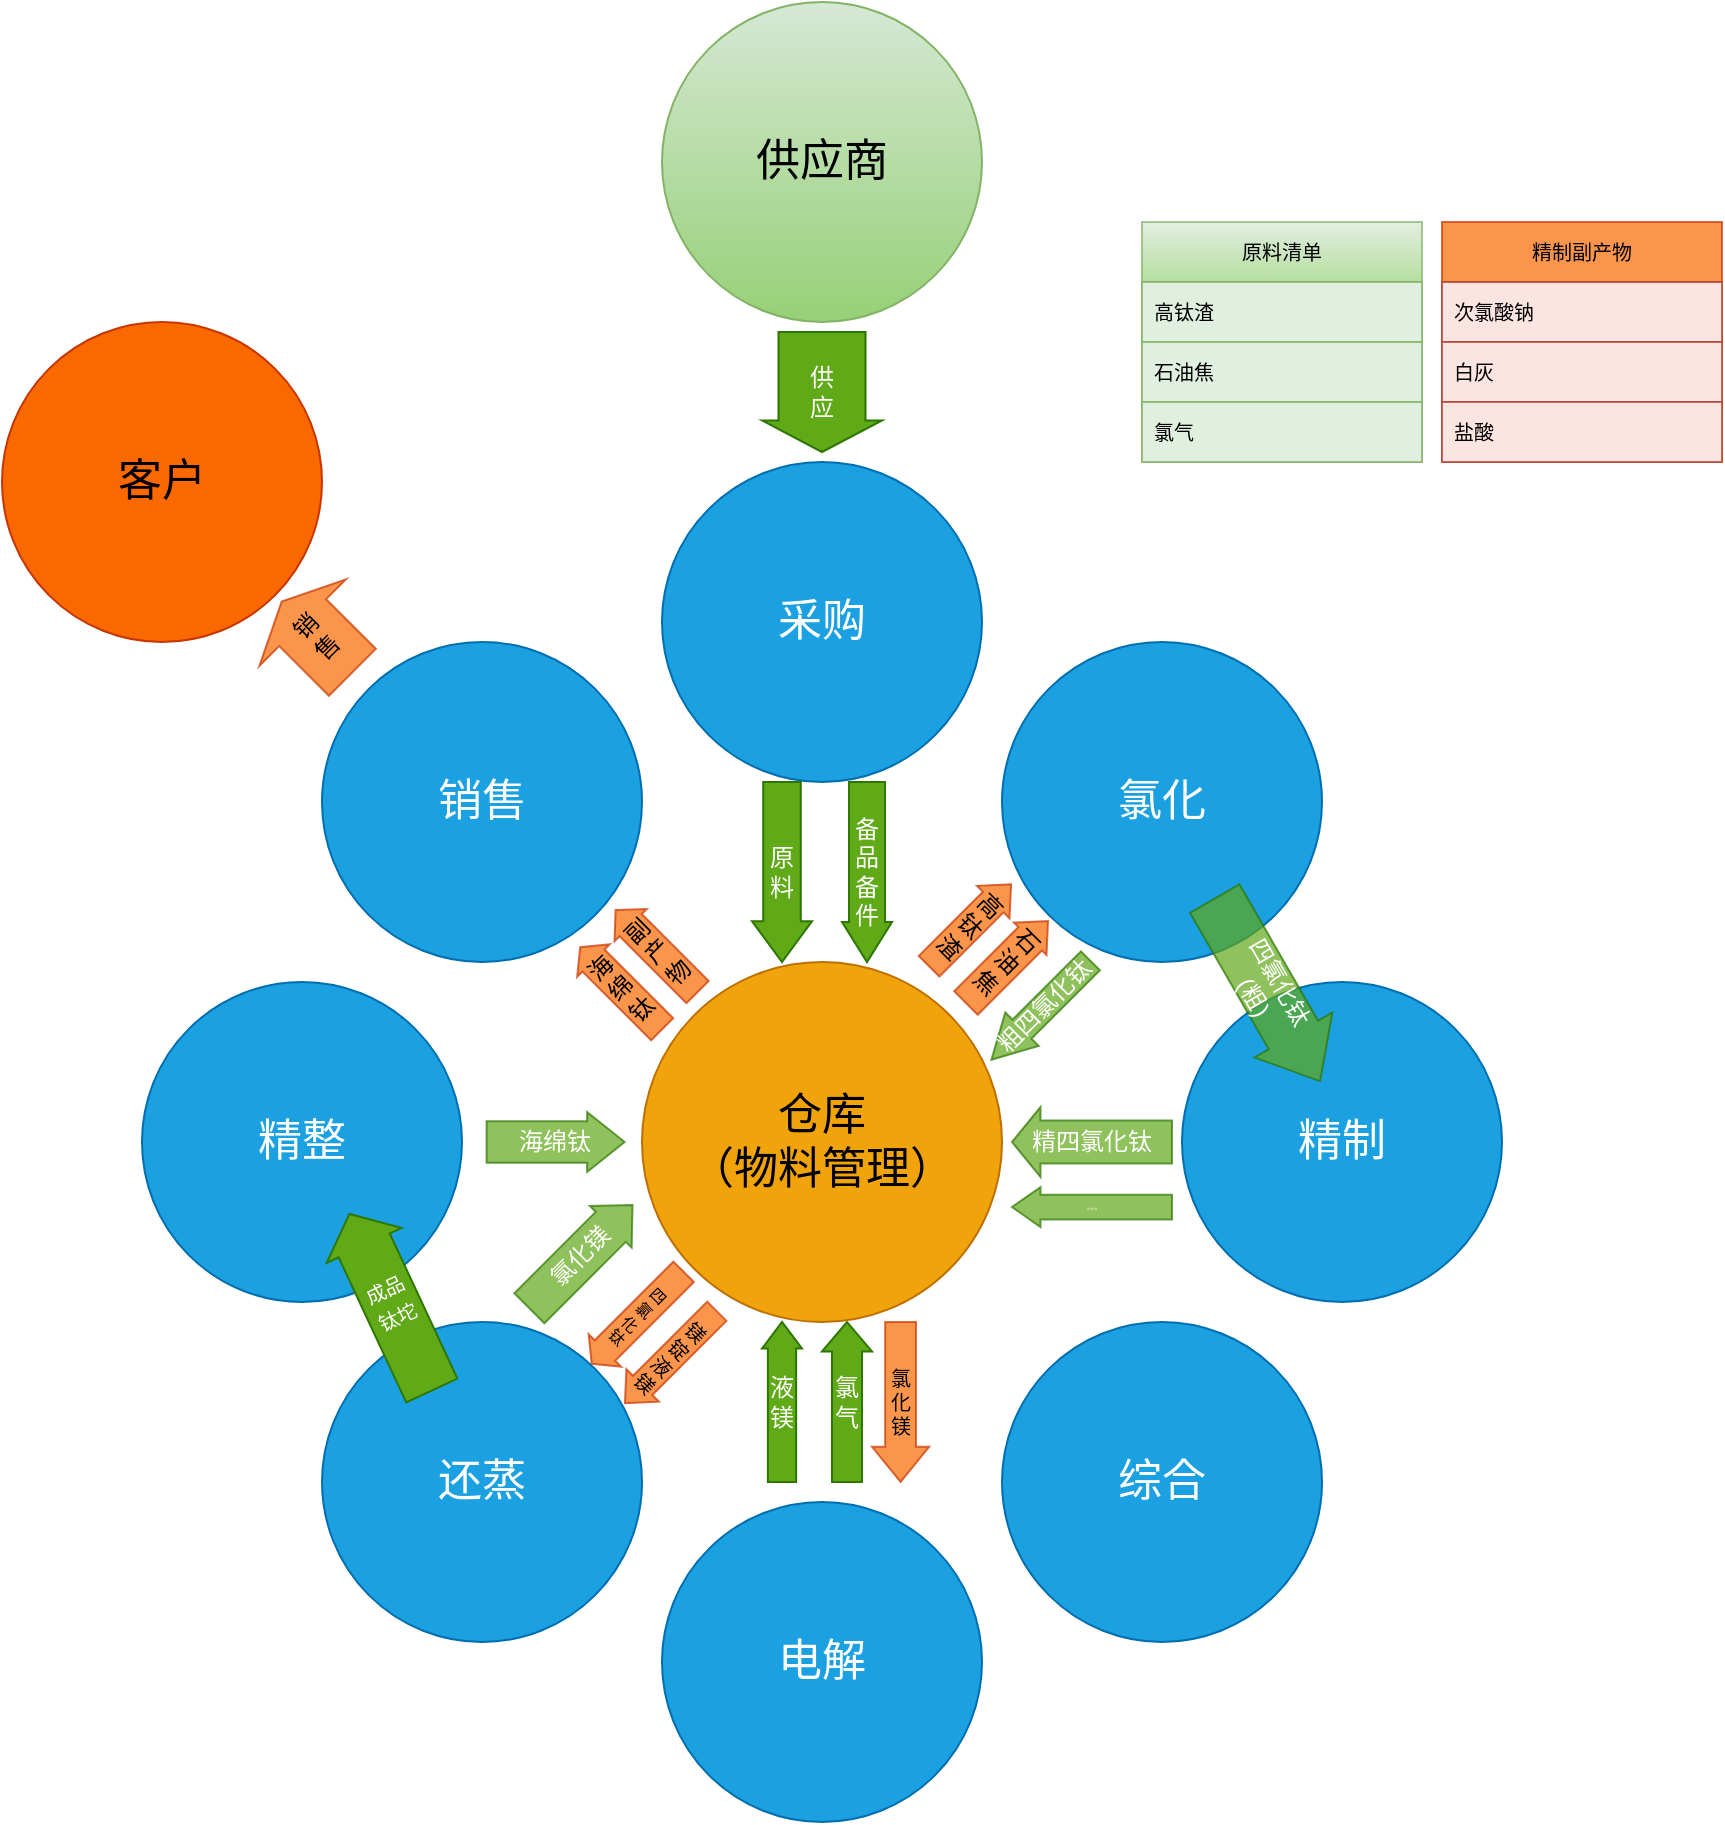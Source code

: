<mxfile version="16.2.2" type="github">
  <diagram name="Page-1" id="dd472eb7-4b8b-5cd9-a60b-b15522922e76">
    <mxGraphModel dx="2848" dy="1496" grid="1" gridSize="10" guides="1" tooltips="1" connect="1" arrows="1" fold="1" page="1" pageScale="1" pageWidth="1100" pageHeight="850" background="none" math="0" shadow="0">
      <root>
        <mxCell id="0" />
        <mxCell id="1" parent="0" />
        <mxCell id="374e34682ed331ee-1" value="仓库&lt;br&gt;（物料管理）" style="ellipse;whiteSpace=wrap;html=1;rounded=0;shadow=0;dashed=0;comic=0;fontFamily=Verdana;fontSize=22;fillColor=#f0a30a;strokeColor=#BD7000;fontColor=#000000;" parent="1" vertex="1">
          <mxGeometry x="440" y="290" width="180" height="180" as="geometry" />
        </mxCell>
        <mxCell id="45236fa5f4b8e91a-1" value="采购" style="ellipse;whiteSpace=wrap;html=1;rounded=0;shadow=0;dashed=0;comic=0;fontFamily=Verdana;fontSize=22;fontColor=#ffffff;fillColor=#1ba1e2;strokeColor=#006EAF;" parent="1" vertex="1">
          <mxGeometry x="450" y="40" width="160" height="160" as="geometry" />
        </mxCell>
        <mxCell id="45236fa5f4b8e91a-2" value="电解" style="ellipse;whiteSpace=wrap;html=1;rounded=0;shadow=0;dashed=0;comic=0;fontFamily=Verdana;fontSize=22;fontColor=#ffffff;fillColor=#1ba1e2;strokeColor=#006EAF;" parent="1" vertex="1">
          <mxGeometry x="450" y="560" width="160" height="160" as="geometry" />
        </mxCell>
        <mxCell id="45236fa5f4b8e91a-3" value="精制" style="ellipse;whiteSpace=wrap;html=1;rounded=0;shadow=0;dashed=0;comic=0;fontFamily=Verdana;fontSize=22;fontColor=#ffffff;fillColor=#1ba1e2;strokeColor=#006EAF;" parent="1" vertex="1">
          <mxGeometry x="710" y="300" width="160" height="160" as="geometry" />
        </mxCell>
        <mxCell id="45236fa5f4b8e91a-4" value="精整" style="ellipse;whiteSpace=wrap;html=1;rounded=0;shadow=0;dashed=0;comic=0;fontFamily=Verdana;fontSize=22;fontColor=#ffffff;fillColor=#1ba1e2;strokeColor=#006EAF;" parent="1" vertex="1">
          <mxGeometry x="190" y="300" width="160" height="160" as="geometry" />
        </mxCell>
        <mxCell id="45236fa5f4b8e91a-5" value="销售" style="ellipse;whiteSpace=wrap;html=1;rounded=0;shadow=0;dashed=0;comic=0;fontFamily=Verdana;fontSize=22;fontColor=#ffffff;fillColor=#1ba1e2;strokeColor=#006EAF;" parent="1" vertex="1">
          <mxGeometry x="280" y="130" width="160" height="160" as="geometry" />
        </mxCell>
        <mxCell id="45236fa5f4b8e91a-6" value="氯化" style="ellipse;whiteSpace=wrap;html=1;rounded=0;shadow=0;dashed=0;comic=0;fontFamily=Verdana;fontSize=22;fontColor=#ffffff;fillColor=#1ba1e2;strokeColor=#006EAF;" parent="1" vertex="1">
          <mxGeometry x="620" y="130" width="160" height="160" as="geometry" />
        </mxCell>
        <mxCell id="45236fa5f4b8e91a-7" value="综合" style="ellipse;whiteSpace=wrap;html=1;rounded=0;shadow=0;dashed=0;comic=0;fontFamily=Verdana;fontSize=22;fontColor=#ffffff;fillColor=#1ba1e2;strokeColor=#006EAF;" parent="1" vertex="1">
          <mxGeometry x="620" y="470" width="160" height="160" as="geometry" />
        </mxCell>
        <mxCell id="45236fa5f4b8e91a-8" value="还蒸" style="ellipse;whiteSpace=wrap;html=1;rounded=0;shadow=0;dashed=0;comic=0;fontFamily=Verdana;fontSize=22;fontColor=#ffffff;fillColor=#1ba1e2;strokeColor=#006EAF;" parent="1" vertex="1">
          <mxGeometry x="280" y="470" width="160" height="160" as="geometry" />
        </mxCell>
        <mxCell id="nypSkxeh19CnlEw6hLjK-6" value="原&lt;br&gt;料" style="shape=singleArrow;direction=south;whiteSpace=wrap;html=1;fillColor=#60a917;strokeColor=#2D7600;fontColor=#ffffff;arrowWidth=0.626;arrowSize=0.227;rounded=0;" vertex="1" parent="1">
          <mxGeometry x="495" y="200" width="30" height="90" as="geometry" />
        </mxCell>
        <mxCell id="nypSkxeh19CnlEw6hLjK-7" value="备&lt;br&gt;品&lt;br&gt;备&lt;br&gt;件" style="shape=singleArrow;direction=south;whiteSpace=wrap;html=1;fillColor=#60a917;strokeColor=#2D7600;fontColor=#ffffff;arrowWidth=0.719;arrowSize=0.222;rounded=0;" vertex="1" parent="1">
          <mxGeometry x="540" y="200" width="25" height="90" as="geometry" />
        </mxCell>
        <mxCell id="nypSkxeh19CnlEw6hLjK-11" value="海&lt;br&gt;绵&lt;br&gt;钛" style="shape=singleArrow;direction=north;whiteSpace=wrap;html=1;fillColor=#fa6800;rotation=-45;strokeColor=#C73500;fontColor=#000000;opacity=70;arrowWidth=0.679;arrowSize=0.162;rounded=0;" vertex="1" parent="1">
          <mxGeometry x="418.09" y="274.12" width="23" height="58" as="geometry" />
        </mxCell>
        <mxCell id="nypSkxeh19CnlEw6hLjK-13" value="&lt;font style=&quot;font-size: 10px&quot;&gt;成品&lt;br&gt;钛坨&lt;/font&gt;" style="shape=singleArrow;direction=north;whiteSpace=wrap;html=1;fillColor=#60a917;strokeColor=#2D7600;fontColor=#ffffff;rotation=-25;arrowWidth=0.682;arrowSize=0.178;rounded=0;" vertex="1" parent="1">
          <mxGeometry x="293.66" y="411.41" width="41.34" height="97.38" as="geometry" />
        </mxCell>
        <mxCell id="nypSkxeh19CnlEw6hLjK-14" value="石&lt;br&gt;油&lt;br&gt;焦" style="shape=singleArrow;direction=north;whiteSpace=wrap;html=1;fillColor=#fa6800;rotation=45;strokeColor=#C73500;fontColor=#000000;opacity=70;arrowWidth=0.722;arrowSize=0.217;rounded=0;" vertex="1" parent="1">
          <mxGeometry x="611" y="261" width="23" height="58" as="geometry" />
        </mxCell>
        <mxCell id="nypSkxeh19CnlEw6hLjK-17" value="液&lt;br&gt;镁" style="shape=singleArrow;direction=north;whiteSpace=wrap;html=1;fillColor=#60a917;strokeColor=#2D7600;fontColor=#ffffff;rotation=0;arrowWidth=0.707;arrowSize=0.166;rounded=0;" vertex="1" parent="1">
          <mxGeometry x="500" y="470" width="20" height="80" as="geometry" />
        </mxCell>
        <mxCell id="nypSkxeh19CnlEw6hLjK-18" value="氯&lt;br&gt;气" style="shape=singleArrow;direction=north;whiteSpace=wrap;html=1;fillColor=#60a917;strokeColor=#2D7600;fontColor=#ffffff;rotation=0;arrowWidth=0.6;arrowSize=0.184;rounded=0;" vertex="1" parent="1">
          <mxGeometry x="530" y="470" width="25" height="80" as="geometry" />
        </mxCell>
        <mxCell id="nypSkxeh19CnlEw6hLjK-20" value="海绵钛" style="shape=singleArrow;whiteSpace=wrap;html=1;fillColor=#60a917;opacity=70;fontColor=#ffffff;strokeColor=#2D7600;arrowWidth=0.689;arrowSize=0.272;rounded=0;" vertex="1" parent="1">
          <mxGeometry x="362.3" y="365" width="69.03" height="30" as="geometry" />
        </mxCell>
        <mxCell id="nypSkxeh19CnlEw6hLjK-21" value="精四氯化钛" style="shape=singleArrow;direction=west;whiteSpace=wrap;html=1;fillColor=#60a917;opacity=70;fontColor=#ffffff;strokeColor=#2D7600;arrowWidth=0.618;arrowSize=0.178;rounded=0;" vertex="1" parent="1">
          <mxGeometry x="625" y="362.53" width="80" height="34.94" as="geometry" />
        </mxCell>
        <mxCell id="nypSkxeh19CnlEw6hLjK-22" value="&amp;nbsp; 粗四氯化钛" style="shape=singleArrow;direction=west;whiteSpace=wrap;html=1;fillColor=#60a917;opacity=70;rotation=-45;fontColor=#ffffff;strokeColor=#2D7600;arrowWidth=0.566;arrowSize=0.309;rounded=0;" vertex="1" parent="1">
          <mxGeometry x="604.46" y="302.3" width="70" height="23.66" as="geometry" />
        </mxCell>
        <mxCell id="nypSkxeh19CnlEw6hLjK-25" value="氯&lt;br&gt;化&lt;br&gt;镁" style="shape=singleArrow;direction=south;whiteSpace=wrap;html=1;fontSize=10;fillColor=#fa6800;opacity=70;fontColor=#000000;strokeColor=#C73500;arrowWidth=0.54;arrowSize=0.22;rounded=0;" vertex="1" parent="1">
          <mxGeometry x="555" y="470" width="28.59" height="80" as="geometry" />
        </mxCell>
        <mxCell id="nypSkxeh19CnlEw6hLjK-26" value="&lt;font style=&quot;font-size: 8px&quot;&gt;四&lt;br style=&quot;font-size: 8px&quot;&gt;氯&lt;br style=&quot;font-size: 8px&quot;&gt;化&lt;br style=&quot;font-size: 8px&quot;&gt;钛&lt;/font&gt;" style="shape=singleArrow;direction=south;whiteSpace=wrap;html=1;fontSize=8;fillColor=#fa6800;opacity=70;fontColor=#000000;strokeColor=#C73500;rotation=45;arrowWidth=0.628;arrowSize=0.144;rounded=0;" vertex="1" parent="1">
          <mxGeometry x="426.33" y="435.38" width="23" height="65" as="geometry" />
        </mxCell>
        <mxCell id="nypSkxeh19CnlEw6hLjK-27" value="镁&lt;br&gt;锭&lt;br&gt;液&lt;br&gt;镁" style="shape=singleArrow;direction=south;whiteSpace=wrap;html=1;fontSize=10;fillColor=#fa6800;opacity=70;fontColor=#000000;strokeColor=#C73500;rotation=45;arrowWidth=0.592;arrowSize=0.193;rounded=0;" vertex="1" parent="1">
          <mxGeometry x="442.94" y="455.11" width="23" height="65" as="geometry" />
        </mxCell>
        <mxCell id="nypSkxeh19CnlEw6hLjK-28" value="氯化镁" style="shape=singleArrow;whiteSpace=wrap;html=1;fillColor=#60a917;opacity=70;fontColor=#ffffff;strokeColor=#2D7600;rotation=-45;arrowWidth=0.718;arrowSize=0.211;rounded=0;" vertex="1" parent="1">
          <mxGeometry x="373.01" y="422.54" width="72.93" height="29.57" as="geometry" />
        </mxCell>
        <mxCell id="nypSkxeh19CnlEw6hLjK-30" value="客户" style="ellipse;whiteSpace=wrap;html=1;rounded=0;shadow=0;dashed=0;comic=0;fontFamily=Verdana;fontSize=22;fontColor=#000000;fillColor=#fa6800;strokeColor=#C73500;" vertex="1" parent="1">
          <mxGeometry x="120" y="-30" width="160" height="160" as="geometry" />
        </mxCell>
        <mxCell id="nypSkxeh19CnlEw6hLjK-31" value="供应商" style="ellipse;whiteSpace=wrap;html=1;rounded=0;shadow=0;dashed=0;comic=0;fontFamily=Verdana;fontSize=22;fillColor=#d5e8d4;strokeColor=#82b366;gradientColor=#97d077;" vertex="1" parent="1">
          <mxGeometry x="450" y="-190" width="160" height="160" as="geometry" />
        </mxCell>
        <mxCell id="nypSkxeh19CnlEw6hLjK-32" value="高&lt;br&gt;钛&lt;br&gt;渣" style="shape=singleArrow;direction=north;whiteSpace=wrap;html=1;fillColor=#fa6800;rotation=45;strokeColor=#C73500;fontColor=#000000;opacity=70;arrowWidth=0.633;arrowSize=0.218;rounded=0;" vertex="1" parent="1">
          <mxGeometry x="592.55" y="242.6" width="23" height="58" as="geometry" />
        </mxCell>
        <mxCell id="nypSkxeh19CnlEw6hLjK-33" value="副&lt;br&gt;产&lt;br&gt;物" style="shape=singleArrow;direction=north;whiteSpace=wrap;html=1;fillColor=#fa6800;rotation=-45;strokeColor=#C73500;fontColor=#000000;opacity=70;arrowWidth=0.687;arrowSize=0.184;rounded=0;aspect=fixed;" vertex="1" parent="1">
          <mxGeometry x="435.88" y="255.54" width="22.83" height="58" as="geometry" />
        </mxCell>
        <mxCell id="nypSkxeh19CnlEw6hLjK-35" value="销&lt;br&gt;售" style="shape=singleArrow;direction=north;whiteSpace=wrap;html=1;fillColor=#fa6800;rotation=-45;strokeColor=#C73500;fontColor=#000000;opacity=70;arrowWidth=0.542;arrowSize=0.297;rounded=0;" vertex="1" parent="1">
          <mxGeometry x="246.89" y="102.49" width="61.25" height="50" as="geometry" />
        </mxCell>
        <mxCell id="nypSkxeh19CnlEw6hLjK-36" value="供&lt;br&gt;应" style="shape=singleArrow;direction=south;whiteSpace=wrap;html=1;fillColor=#60a917;strokeColor=#2D7600;fontColor=#ffffff;arrowWidth=0.725;arrowSize=0.263;rounded=0;" vertex="1" parent="1">
          <mxGeometry x="500" y="-25" width="60" height="60" as="geometry" />
        </mxCell>
        <mxCell id="nypSkxeh19CnlEw6hLjK-62" value="原料清单" style="swimlane;fontStyle=0;childLayout=stackLayout;horizontal=1;startSize=30;horizontalStack=0;resizeParent=1;resizeParentMax=0;resizeLast=0;collapsible=1;marginBottom=0;fontSize=10;fillColor=#d5e8d4;opacity=70;strokeColor=#82b366;gradientColor=#97d077;rounded=0;" vertex="1" parent="1">
          <mxGeometry x="690" y="-80" width="140" height="120" as="geometry" />
        </mxCell>
        <mxCell id="nypSkxeh19CnlEw6hLjK-63" value="高钛渣" style="text;strokeColor=#82b366;fillColor=#d5e8d4;align=left;verticalAlign=middle;spacingLeft=4;spacingRight=4;overflow=hidden;points=[[0,0.5],[1,0.5]];portConstraint=eastwest;rotatable=0;fontSize=10;opacity=70;rounded=0;" vertex="1" parent="nypSkxeh19CnlEw6hLjK-62">
          <mxGeometry y="30" width="140" height="30" as="geometry" />
        </mxCell>
        <mxCell id="nypSkxeh19CnlEw6hLjK-64" value="石油焦" style="text;strokeColor=#82b366;fillColor=#d5e8d4;align=left;verticalAlign=middle;spacingLeft=4;spacingRight=4;overflow=hidden;points=[[0,0.5],[1,0.5]];portConstraint=eastwest;rotatable=0;fontSize=10;opacity=70;rounded=0;" vertex="1" parent="nypSkxeh19CnlEw6hLjK-62">
          <mxGeometry y="60" width="140" height="30" as="geometry" />
        </mxCell>
        <mxCell id="nypSkxeh19CnlEw6hLjK-65" value="氯气" style="text;strokeColor=#82b366;fillColor=#d5e8d4;align=left;verticalAlign=middle;spacingLeft=4;spacingRight=4;overflow=hidden;points=[[0,0.5],[1,0.5]];portConstraint=eastwest;rotatable=0;fontSize=10;opacity=70;rounded=0;" vertex="1" parent="nypSkxeh19CnlEw6hLjK-62">
          <mxGeometry y="90" width="140" height="30" as="geometry" />
        </mxCell>
        <mxCell id="nypSkxeh19CnlEw6hLjK-67" value="精制副产物" style="swimlane;fontStyle=0;childLayout=stackLayout;horizontal=1;startSize=30;horizontalStack=0;resizeParent=1;resizeParentMax=0;resizeLast=0;collapsible=1;marginBottom=0;fontSize=10;fillColor=#fa6800;opacity=70;fontColor=#000000;strokeColor=#C73500;rounded=0;" vertex="1" parent="1">
          <mxGeometry x="840" y="-80" width="140" height="120" as="geometry" />
        </mxCell>
        <mxCell id="nypSkxeh19CnlEw6hLjK-69" value="次氯酸钠" style="text;strokeColor=#ae4132;fillColor=#fad9d5;align=left;verticalAlign=middle;spacingLeft=4;spacingRight=4;overflow=hidden;points=[[0,0.5],[1,0.5]];portConstraint=eastwest;rotatable=0;fontSize=10;opacity=70;rounded=0;" vertex="1" parent="nypSkxeh19CnlEw6hLjK-67">
          <mxGeometry y="30" width="140" height="30" as="geometry" />
        </mxCell>
        <mxCell id="nypSkxeh19CnlEw6hLjK-70" value="白灰" style="text;strokeColor=#ae4132;fillColor=#fad9d5;align=left;verticalAlign=middle;spacingLeft=4;spacingRight=4;overflow=hidden;points=[[0,0.5],[1,0.5]];portConstraint=eastwest;rotatable=0;fontSize=10;opacity=70;rounded=0;" vertex="1" parent="nypSkxeh19CnlEw6hLjK-67">
          <mxGeometry y="60" width="140" height="30" as="geometry" />
        </mxCell>
        <mxCell id="nypSkxeh19CnlEw6hLjK-68" value="盐酸" style="text;strokeColor=#ae4132;fillColor=#fad9d5;align=left;verticalAlign=middle;spacingLeft=4;spacingRight=4;overflow=hidden;points=[[0,0.5],[1,0.5]];portConstraint=eastwest;rotatable=0;fontSize=10;opacity=70;rounded=0;" vertex="1" parent="nypSkxeh19CnlEw6hLjK-67">
          <mxGeometry y="90" width="140" height="30" as="geometry" />
        </mxCell>
        <mxCell id="nypSkxeh19CnlEw6hLjK-75" value="四氯化钛&lt;br&gt;(粗)" style="shape=singleArrow;whiteSpace=wrap;html=1;fillColor=#60a917;opacity=70;fontColor=#ffffff;strokeColor=#2D7600;rotation=60;arrowWidth=0.634;arrowSize=0.253;rounded=0;" vertex="1" parent="1">
          <mxGeometry x="700" y="281.46" width="105.4" height="44.96" as="geometry" />
        </mxCell>
        <mxCell id="nypSkxeh19CnlEw6hLjK-76" value="&lt;font style=&quot;font-size: 1px;&quot;&gt;氯化副产物&lt;/font&gt;" style="shape=singleArrow;direction=west;whiteSpace=wrap;html=1;fillColor=#60a917;opacity=70;fontColor=#ffffff;strokeColor=#2D7600;arrowWidth=0.618;arrowSize=0.178;fontSize=1;rounded=0;" vertex="1" parent="1">
          <mxGeometry x="625" y="402.54" width="80" height="20" as="geometry" />
        </mxCell>
      </root>
    </mxGraphModel>
  </diagram>
</mxfile>
